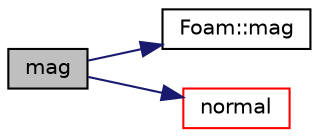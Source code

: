 digraph "mag"
{
  bgcolor="transparent";
  edge [fontname="Helvetica",fontsize="10",labelfontname="Helvetica",labelfontsize="10"];
  node [fontname="Helvetica",fontsize="10",shape=record];
  rankdir="LR";
  Node124 [label="mag",height=0.2,width=0.4,color="black", fillcolor="grey75", style="filled", fontcolor="black"];
  Node124 -> Node125 [color="midnightblue",fontsize="10",style="solid",fontname="Helvetica"];
  Node125 [label="Foam::mag",height=0.2,width=0.4,color="black",URL="$a21851.html#a929da2a3fdcf3dacbbe0487d3a330dae"];
  Node124 -> Node126 [color="midnightblue",fontsize="10",style="solid",fontname="Helvetica"];
  Node126 [label="normal",height=0.2,width=0.4,color="red",URL="$a28369.html#a9c276d6ebebcebe172195c3106e409ad",tooltip="Vector normal; magnitude is equal to area of face. "];
}
